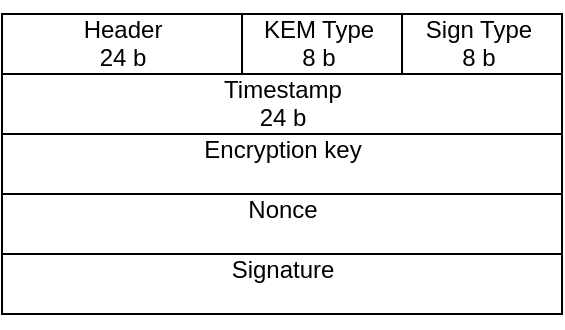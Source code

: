 <mxfile version="20.3.0" type="device"><diagram id="jzIzgzgZ_cWh8oAGvYnE" name="Page-1"><mxGraphModel dx="474" dy="291" grid="1" gridSize="10" guides="1" tooltips="1" connect="1" arrows="1" fold="1" page="1" pageScale="1" pageWidth="850" pageHeight="1100" math="0" shadow="0"><root><mxCell id="0"/><mxCell id="1" parent="0"/><mxCell id="rbgSJTscvc3-KIs1Sgp2-2" value="" style="group" vertex="1" connectable="0" parent="1"><mxGeometry x="200" y="353" width="120" height="44" as="geometry"/></mxCell><mxCell id="ggVZzpLU7GAkpyHcxKJn-1" value="" style="rounded=0;whiteSpace=wrap;html=1;fillColor=none;" parent="rbgSJTscvc3-KIs1Sgp2-2" vertex="1"><mxGeometry y="7" width="120" height="30" as="geometry"/></mxCell><mxCell id="ggVZzpLU7GAkpyHcxKJn-8" value="24 b" style="text;html=1;align=center;verticalAlign=middle;resizable=0;points=[];autosize=1;strokeColor=none;fillColor=none;" parent="rbgSJTscvc3-KIs1Sgp2-2" vertex="1"><mxGeometry x="35" y="14" width="50" height="30" as="geometry"/></mxCell><mxCell id="MsSWEpfC5dkocJ6BYIcm-1" value="&lt;span style=&quot;&quot;&gt;Header&lt;br&gt;&lt;/span&gt;" style="text;html=1;align=center;verticalAlign=middle;resizable=0;points=[];autosize=1;strokeColor=none;fillColor=none;" parent="rbgSJTscvc3-KIs1Sgp2-2" vertex="1"><mxGeometry x="30" width="60" height="30" as="geometry"/></mxCell><mxCell id="rbgSJTscvc3-KIs1Sgp2-7" value="" style="group" vertex="1" connectable="0" parent="1"><mxGeometry x="400" y="353" width="80" height="44" as="geometry"/></mxCell><mxCell id="rbgSJTscvc3-KIs1Sgp2-8" value="" style="rounded=0;whiteSpace=wrap;html=1;fillColor=none;" vertex="1" parent="rbgSJTscvc3-KIs1Sgp2-7"><mxGeometry y="7.0" width="80" height="30" as="geometry"/></mxCell><mxCell id="rbgSJTscvc3-KIs1Sgp2-9" value="8 b" style="text;html=1;align=center;verticalAlign=middle;resizable=0;points=[];autosize=1;strokeColor=none;fillColor=none;" vertex="1" parent="rbgSJTscvc3-KIs1Sgp2-7"><mxGeometry x="18.333" y="14.0" width="40" height="30" as="geometry"/></mxCell><mxCell id="rbgSJTscvc3-KIs1Sgp2-10" value="&lt;span style=&quot;&quot;&gt;Sign Type&lt;br&gt;&lt;/span&gt;" style="text;html=1;align=center;verticalAlign=middle;resizable=0;points=[];autosize=1;strokeColor=none;fillColor=none;" vertex="1" parent="rbgSJTscvc3-KIs1Sgp2-7"><mxGeometry x="-1.666" width="80" height="30" as="geometry"/></mxCell><mxCell id="rbgSJTscvc3-KIs1Sgp2-4" value="" style="rounded=0;whiteSpace=wrap;html=1;fillColor=none;" vertex="1" parent="1"><mxGeometry x="320" y="360" width="80" height="30" as="geometry"/></mxCell><mxCell id="rbgSJTscvc3-KIs1Sgp2-5" value="8 b" style="text;html=1;align=center;verticalAlign=middle;resizable=0;points=[];autosize=1;strokeColor=none;fillColor=none;" vertex="1" parent="1"><mxGeometry x="338.333" y="367" width="40" height="30" as="geometry"/></mxCell><mxCell id="rbgSJTscvc3-KIs1Sgp2-6" value="&lt;span style=&quot;&quot;&gt;KEM Type&lt;br&gt;&lt;/span&gt;" style="text;html=1;align=center;verticalAlign=middle;resizable=0;points=[];autosize=1;strokeColor=none;fillColor=none;" vertex="1" parent="1"><mxGeometry x="318.334" y="353" width="80" height="30" as="geometry"/></mxCell><mxCell id="rbgSJTscvc3-KIs1Sgp2-15" value="" style="group" vertex="1" connectable="0" parent="1"><mxGeometry x="200" y="383" width="280" height="44" as="geometry"/></mxCell><mxCell id="rbgSJTscvc3-KIs1Sgp2-12" value="" style="rounded=0;whiteSpace=wrap;html=1;fillColor=none;" vertex="1" parent="rbgSJTscvc3-KIs1Sgp2-15"><mxGeometry y="7" width="280" height="30" as="geometry"/></mxCell><mxCell id="rbgSJTscvc3-KIs1Sgp2-13" value="24 b" style="text;html=1;align=center;verticalAlign=middle;resizable=0;points=[];autosize=1;strokeColor=none;fillColor=none;" vertex="1" parent="rbgSJTscvc3-KIs1Sgp2-15"><mxGeometry x="115" y="14" width="50" height="30" as="geometry"/></mxCell><mxCell id="rbgSJTscvc3-KIs1Sgp2-14" value="&lt;span style=&quot;&quot;&gt;Timestamp&lt;br&gt;&lt;/span&gt;" style="text;html=1;align=center;verticalAlign=middle;resizable=0;points=[];autosize=1;strokeColor=none;fillColor=none;" vertex="1" parent="rbgSJTscvc3-KIs1Sgp2-15"><mxGeometry x="100" width="80" height="30" as="geometry"/></mxCell><mxCell id="rbgSJTscvc3-KIs1Sgp2-16" value="" style="group" vertex="1" connectable="0" parent="1"><mxGeometry x="200" y="413" width="280" height="44" as="geometry"/></mxCell><mxCell id="rbgSJTscvc3-KIs1Sgp2-17" value="" style="rounded=0;whiteSpace=wrap;html=1;fillColor=none;" vertex="1" parent="rbgSJTscvc3-KIs1Sgp2-16"><mxGeometry y="7" width="280" height="30" as="geometry"/></mxCell><mxCell id="rbgSJTscvc3-KIs1Sgp2-19" value="&lt;span style=&quot;&quot;&gt;Encryption key&lt;br&gt;&lt;/span&gt;" style="text;html=1;align=center;verticalAlign=middle;resizable=0;points=[];autosize=1;strokeColor=none;fillColor=none;" vertex="1" parent="rbgSJTscvc3-KIs1Sgp2-16"><mxGeometry x="90" width="100" height="30" as="geometry"/></mxCell><mxCell id="rbgSJTscvc3-KIs1Sgp2-23" value="" style="group" vertex="1" connectable="0" parent="1"><mxGeometry x="200" y="443" width="280" height="44" as="geometry"/></mxCell><mxCell id="rbgSJTscvc3-KIs1Sgp2-24" value="" style="rounded=0;whiteSpace=wrap;html=1;fillColor=none;" vertex="1" parent="rbgSJTscvc3-KIs1Sgp2-23"><mxGeometry y="7" width="280" height="30" as="geometry"/></mxCell><mxCell id="rbgSJTscvc3-KIs1Sgp2-25" value="&lt;span style=&quot;&quot;&gt;Nonce&lt;br&gt;&lt;/span&gt;" style="text;html=1;align=center;verticalAlign=middle;resizable=0;points=[];autosize=1;strokeColor=none;fillColor=none;" vertex="1" parent="rbgSJTscvc3-KIs1Sgp2-23"><mxGeometry x="110" width="60" height="30" as="geometry"/></mxCell><mxCell id="rbgSJTscvc3-KIs1Sgp2-26" value="" style="group" vertex="1" connectable="0" parent="1"><mxGeometry x="200" y="473" width="280" height="44" as="geometry"/></mxCell><mxCell id="rbgSJTscvc3-KIs1Sgp2-27" value="" style="rounded=0;whiteSpace=wrap;html=1;fillColor=none;" vertex="1" parent="rbgSJTscvc3-KIs1Sgp2-26"><mxGeometry y="7" width="280" height="30" as="geometry"/></mxCell><mxCell id="rbgSJTscvc3-KIs1Sgp2-28" value="&lt;span style=&quot;&quot;&gt;Signature&lt;br&gt;&lt;/span&gt;" style="text;html=1;align=center;verticalAlign=middle;resizable=0;points=[];autosize=1;strokeColor=none;fillColor=none;" vertex="1" parent="rbgSJTscvc3-KIs1Sgp2-26"><mxGeometry x="105" width="70" height="30" as="geometry"/></mxCell></root></mxGraphModel></diagram></mxfile>